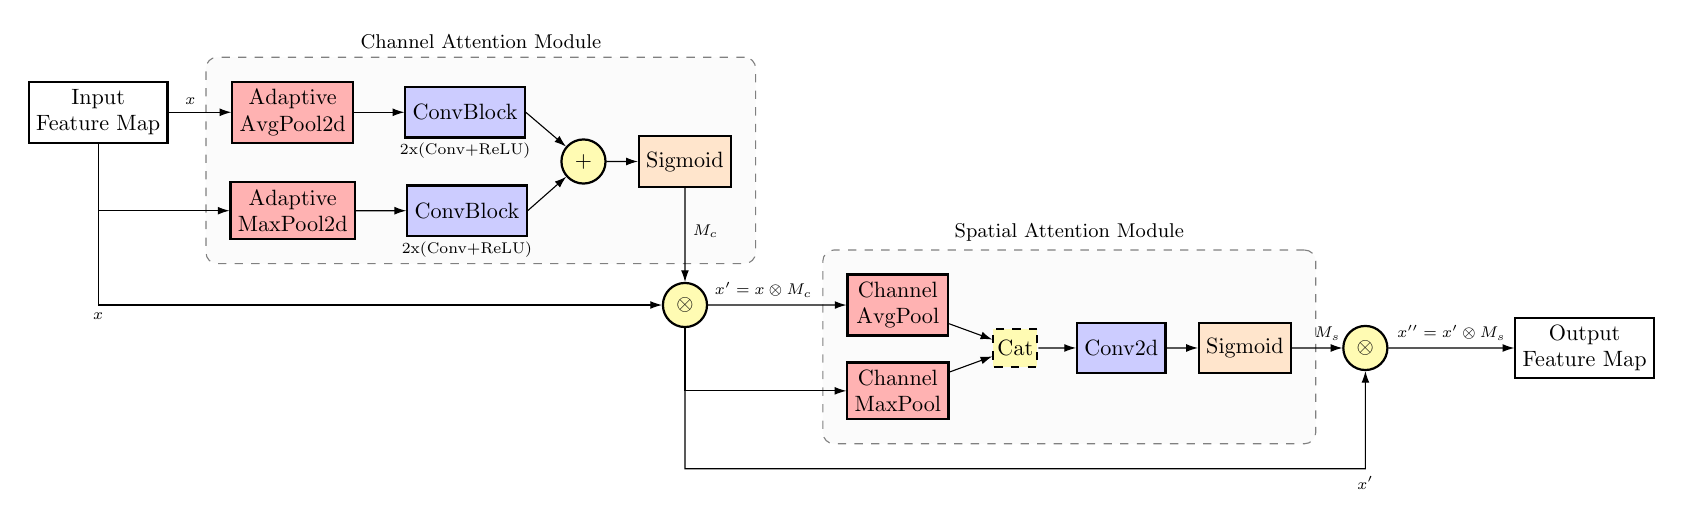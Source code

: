 \documentclass[tikz, border=10pt]{standalone}
\usepackage{tikz}
\usetikzlibrary{positioning, shapes.geometric, arrows.meta, calc, backgrounds, fit}

\begin{document}

\begin{tikzpicture}[scale=0.8, transform shape,
    % Styles for different components - matching unet_cbam.tikz color scheme and styles
    block/.style={rectangle, draw, thick, fill=white, minimum width=1.2cm, minimum height=0.8cm, align=center},
    pool/.style={rectangle, draw, thick, fill=red!30, minimum width=1.6cm, minimum height=0.8cm, align=center},
    conv/.style={rectangle, draw, thick, fill=blue!20, minimum width=1.2cm, minimum height=0.8cm, align=center},
    operation/.style={circle, draw, thick, fill=yellow!30, minimum size=0.7cm},
    concat/.style={rectangle, draw, dashed, thick, fill=yellow!30, minimum width=0.7cm, minimum height=0.6cm, text centered, inner sep=1pt},
    activation/.style={rectangle, draw, thick, fill=orange!20, minimum width=1.2cm, minimum height=0.8cm, align=center},
    arrow/.style={-{Latex[length=1.5mm, width=1mm]}},
    node distance=0.6cm and 0.5cm,
    path_bg/.style={rectangle, draw=gray, dashed, rounded corners, fill=black!5, fill opacity=0.3, inner sep=0.3cm}
]

% Input
\node[block] (input) {Input\\Feature Map};

% Channel Attention Module - Simplified Conv Blocks
\coordinate[right=2cm of input] (channel_start);
%\node[above=0.6cm of channel_start] (channel_title) {\textbf{Channel Attention Module}};

% Upper path
\node[pool, right=1.0cm of input] (avg_pool) {Adaptive\\AvgPool2d};
\node[conv, right=0.8cm of avg_pool] (cb_avg) {ConvBlock};
\node[below=-0.05cm of cb_avg, font=\scriptsize] {2x(Conv+ReLU)};

% Lower path
\node[pool, below=0.6cm of avg_pool] (max_pool) {Adaptive\\MaxPool2d};
\node[conv, right=0.8cm of max_pool] (cb_max) {ConvBlock};
\node[below=-0.05cm of cb_max, font=\scriptsize] {2x(Conv+ReLU)};

% Addition and sigmoid
\node[operation, right=1.5cm of $(cb_avg)!0.5!(cb_max)$] (add) {+};
\node[activation, right=0.5cm of add] (sigmoid_ca) {Sigmoid};

% Channel attention output - positioned with enough space
\node[operation, below=1.5cm of sigmoid_ca] (mult_ca) {$\otimes$};

% Spatial Attention Module - Terminology adjusted
\coordinate[right=3cm of mult_ca] (spatial_start);
%\node[above=0.5cm of spatial_start] (spatial_title) {\textbf{Spatial Attention Module}};

% Channel pooling operations - well spaced
\node[pool, right=2.2cm of mult_ca] (avg_pool_s) {Channel\\AvgPool};
\node[pool, below=0.4cm of avg_pool_s] (max_pool_s) {Channel\\MaxPool};

% Spatial attention path
\node[concat, right=1.5cm of $(avg_pool_s)!0.5!(max_pool_s)$] (concat) {Cat};
\node[conv, right=0.6cm of concat] (conv_s) {Conv2d};
\node[activation, right=0.5cm of conv_s] (sigmoid_sa) {Sigmoid};
\node[operation, right=0.8cm of sigmoid_sa] (mult_sa) {$\otimes$};

% Output
\node[block, right=2.0cm of mult_sa] (output) {Output\\Feature Map};

% Draw connections for Channel Attention - carefully routed
\draw[arrow] (input) -- node[above, sloped, pos=0.35, font=\scriptsize] {$x$} (avg_pool);
\draw[arrow] (input.south) |- (max_pool.west);
\draw[arrow] (avg_pool) -- (cb_avg);
\draw[arrow] (cb_avg.east) -- (add);
\draw[arrow] (max_pool) -- (cb_max);
\draw[arrow] (cb_max.east) -- (add);
\draw[arrow] (add) -- (sigmoid_ca);

% Sigmoid to mult_ca connection - clear routing
\draw[arrow] (sigmoid_ca) -- node[right, font=\scriptsize] {$M_c$} ++(0,-1.8) -- (mult_ca);

% Input to mult_ca connection - clear path
\draw[arrow] (input.south) |- (mult_ca.west) node[below, pos=0.5, font=\scriptsize] {$x$};

% Channel attention output to spatial attention - non-overlapping
\draw[arrow] (mult_ca) -- node[above, pos=0.4, font=\scriptsize] {$x' = x \otimes M_c$} (avg_pool_s);
\draw[arrow] (mult_ca) |- (max_pool_s);

% Spatial attention connections - well spaced
\draw[arrow] (avg_pool_s) -- (concat);
\draw[arrow] (max_pool_s) -- (concat);
\draw[arrow] (concat) -- (conv_s);
\draw[arrow] (conv_s) -- (sigmoid_sa);
\draw[arrow] (sigmoid_sa) -- node[above, pos=0.7, font=\scriptsize] {$M_s$} (mult_sa);

% Final connection - clear routing
\draw[arrow] (mult_ca) -- ++(0,-2.6) -| (mult_sa.south) node[below, pos=0.5, font=\scriptsize] {$x'$};
\draw[arrow] (mult_sa) -- node[above, font=\scriptsize] {$x'' = x' \otimes M_s$} (output);

% Module bounding boxes with proper spacing and style
\begin{scope}[on background layer]
    % CBAM title
    %\node[above=1.0cm of input, xshift=6cm] (cbam_title) {\LARGE \textbf{CBAM: Convolutional Block Attention Module}};
    
    % Channel attention module box - Matched background style
    \node[path_bg,
          fit= (avg_pool) (max_pool) (cb_avg) (cb_max) (add) (sigmoid_ca), label={[font=\small, anchor=south]north:Channel Attention Module}] (ca_box) {};
    
    % Spatial attention module box - Matched background style
    \node[path_bg,
          fit= (avg_pool_s) (max_pool_s) (concat) 
              (conv_s) (sigmoid_sa), label={[font=\small, anchor=south]north:Spatial Attention Module}] (sa_box) {};
    
    % CBAM outer box
   % \node[draw=purple!30, thick, fill=purple!5, rounded corners, inner sep=0.5cm,
   %       fit=(cbam_title) (input) (output) (ca_box) (sa_box) (mult_ca) (mult_sa)] {};
\end{scope}

\end{tikzpicture}

\end{document}